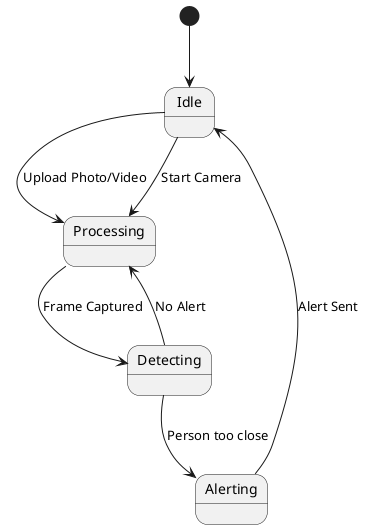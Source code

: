 @startuml
[*] --> Idle

Idle --> Processing: Upload Photo/Video
Idle --> Processing: Start Camera

Processing --> Detecting: Frame Captured
Detecting --> Alerting: Person too close

Alerting --> Idle: Alert Sent
Detecting --> Processing: No Alert

@enduml

